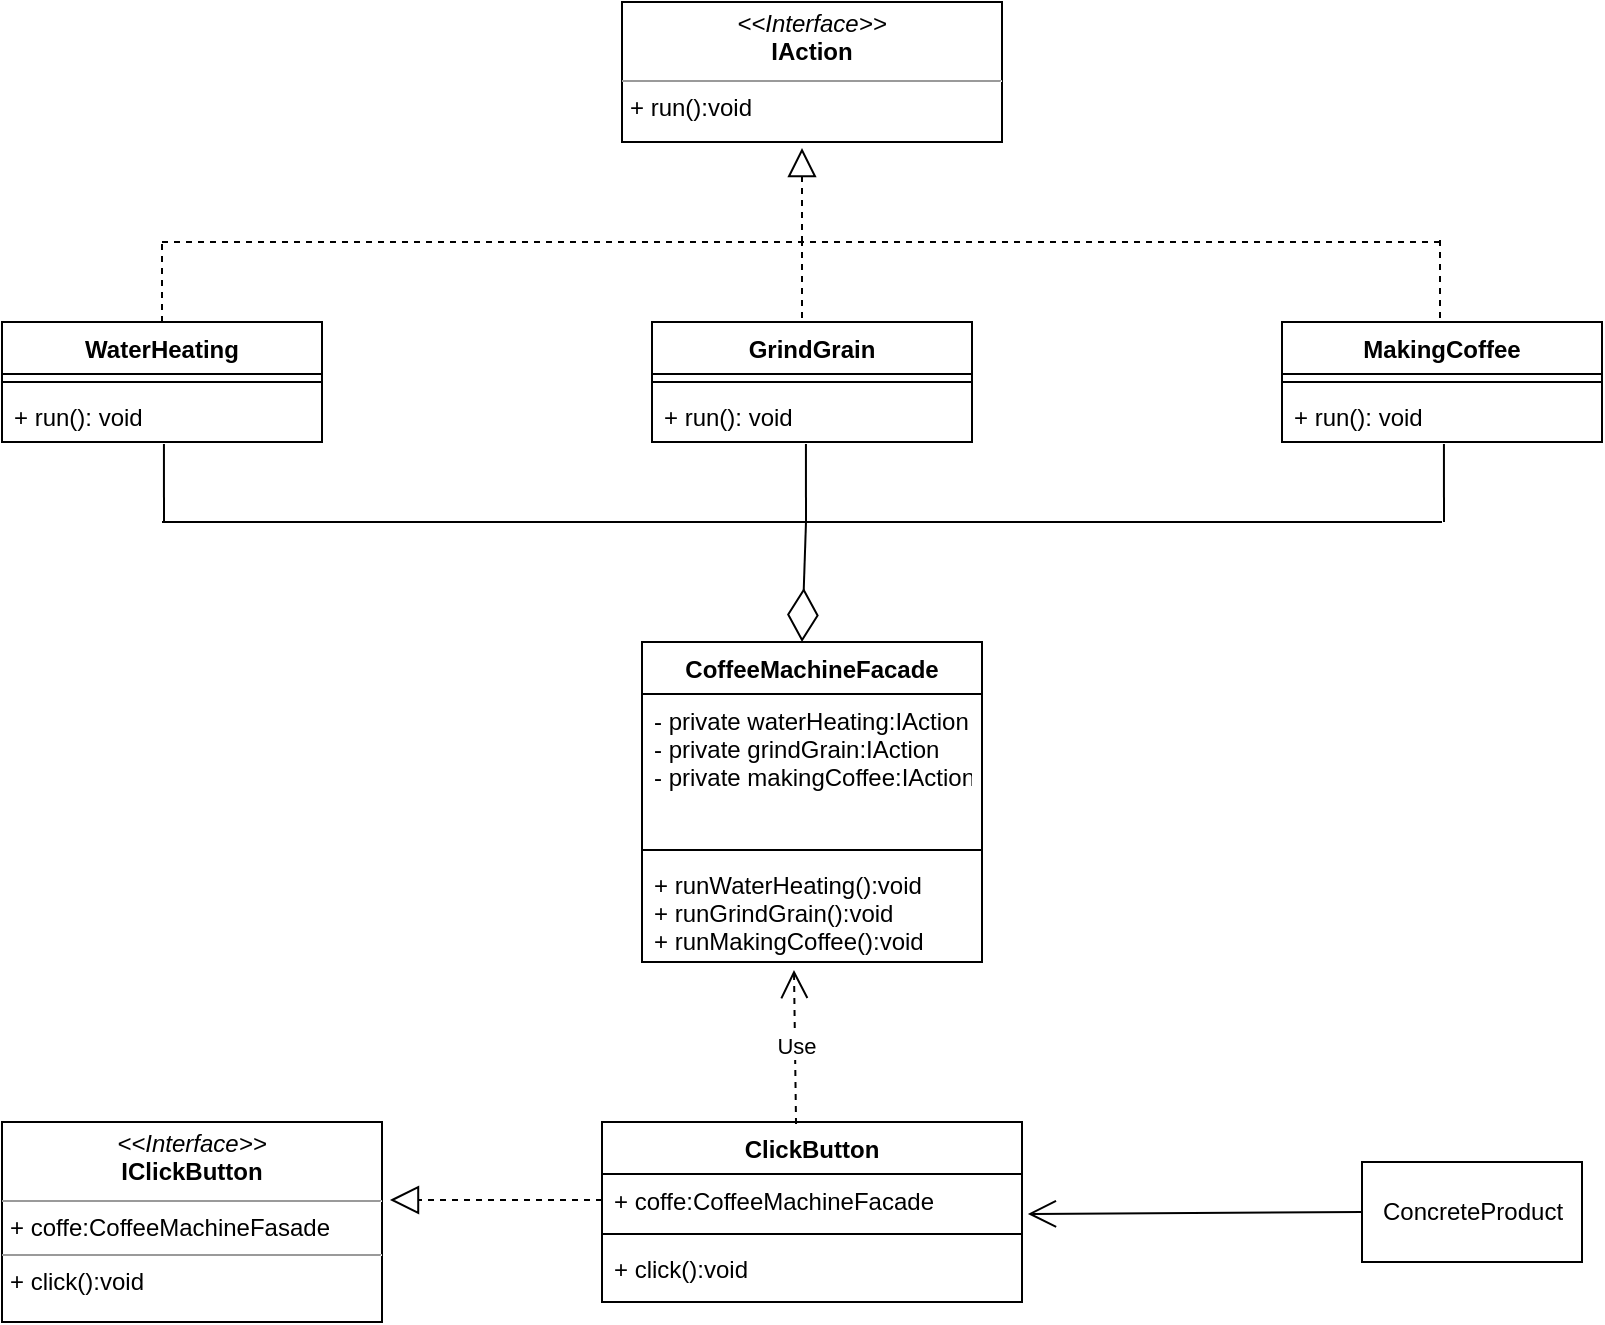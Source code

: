 <mxfile version="20.8.16" type="device"><diagram name="Страница 1" id="f8dpdzjjhAF01VX1ogu2"><mxGraphModel dx="1491" dy="708" grid="1" gridSize="10" guides="1" tooltips="1" connect="1" arrows="1" fold="1" page="1" pageScale="1" pageWidth="827" pageHeight="1169" math="0" shadow="0"><root><mxCell id="0"/><mxCell id="1" parent="0"/><mxCell id="HJsjUKxnuf0eC35BVbMH-2" value="&lt;p style=&quot;margin:0px;margin-top:4px;text-align:center;&quot;&gt;&lt;i&gt;&amp;lt;&amp;lt;Interface&amp;gt;&amp;gt;&lt;/i&gt;&lt;br&gt;&lt;b&gt;IAction&lt;/b&gt;&lt;/p&gt;&lt;hr size=&quot;1&quot;&gt;&lt;p style=&quot;margin:0px;margin-left:4px;&quot;&gt;+ run():void&lt;br&gt;&lt;/p&gt;" style="verticalAlign=top;align=left;overflow=fill;fontSize=12;fontFamily=Helvetica;html=1;" parent="1" vertex="1"><mxGeometry x="310" width="190" height="70" as="geometry"/></mxCell><mxCell id="HJsjUKxnuf0eC35BVbMH-3" value="WaterHeating" style="swimlane;fontStyle=1;align=center;verticalAlign=top;childLayout=stackLayout;horizontal=1;startSize=26;horizontalStack=0;resizeParent=1;resizeParentMax=0;resizeLast=0;collapsible=1;marginBottom=0;" parent="1" vertex="1"><mxGeometry y="160" width="160" height="60" as="geometry"/></mxCell><mxCell id="HJsjUKxnuf0eC35BVbMH-5" value="" style="line;strokeWidth=1;fillColor=none;align=left;verticalAlign=middle;spacingTop=-1;spacingLeft=3;spacingRight=3;rotatable=0;labelPosition=right;points=[];portConstraint=eastwest;strokeColor=inherit;" parent="HJsjUKxnuf0eC35BVbMH-3" vertex="1"><mxGeometry y="26" width="160" height="8" as="geometry"/></mxCell><mxCell id="HJsjUKxnuf0eC35BVbMH-6" value="+ run(): void" style="text;strokeColor=none;fillColor=none;align=left;verticalAlign=top;spacingLeft=4;spacingRight=4;overflow=hidden;rotatable=0;points=[[0,0.5],[1,0.5]];portConstraint=eastwest;" parent="HJsjUKxnuf0eC35BVbMH-3" vertex="1"><mxGeometry y="34" width="160" height="26" as="geometry"/></mxCell><mxCell id="HJsjUKxnuf0eC35BVbMH-8" value="GrindGrain" style="swimlane;fontStyle=1;align=center;verticalAlign=top;childLayout=stackLayout;horizontal=1;startSize=26;horizontalStack=0;resizeParent=1;resizeParentMax=0;resizeLast=0;collapsible=1;marginBottom=0;" parent="1" vertex="1"><mxGeometry x="325" y="160" width="160" height="60" as="geometry"/></mxCell><mxCell id="HJsjUKxnuf0eC35BVbMH-9" value="" style="line;strokeWidth=1;fillColor=none;align=left;verticalAlign=middle;spacingTop=-1;spacingLeft=3;spacingRight=3;rotatable=0;labelPosition=right;points=[];portConstraint=eastwest;strokeColor=inherit;" parent="HJsjUKxnuf0eC35BVbMH-8" vertex="1"><mxGeometry y="26" width="160" height="8" as="geometry"/></mxCell><mxCell id="HJsjUKxnuf0eC35BVbMH-10" value="+ run(): void" style="text;strokeColor=none;fillColor=none;align=left;verticalAlign=top;spacingLeft=4;spacingRight=4;overflow=hidden;rotatable=0;points=[[0,0.5],[1,0.5]];portConstraint=eastwest;" parent="HJsjUKxnuf0eC35BVbMH-8" vertex="1"><mxGeometry y="34" width="160" height="26" as="geometry"/></mxCell><mxCell id="HJsjUKxnuf0eC35BVbMH-11" value="MakingCoffee" style="swimlane;fontStyle=1;align=center;verticalAlign=top;childLayout=stackLayout;horizontal=1;startSize=26;horizontalStack=0;resizeParent=1;resizeParentMax=0;resizeLast=0;collapsible=1;marginBottom=0;" parent="1" vertex="1"><mxGeometry x="640" y="160" width="160" height="60" as="geometry"/></mxCell><mxCell id="HJsjUKxnuf0eC35BVbMH-12" value="" style="line;strokeWidth=1;fillColor=none;align=left;verticalAlign=middle;spacingTop=-1;spacingLeft=3;spacingRight=3;rotatable=0;labelPosition=right;points=[];portConstraint=eastwest;strokeColor=inherit;" parent="HJsjUKxnuf0eC35BVbMH-11" vertex="1"><mxGeometry y="26" width="160" height="8" as="geometry"/></mxCell><mxCell id="HJsjUKxnuf0eC35BVbMH-13" value="+ run(): void" style="text;strokeColor=none;fillColor=none;align=left;verticalAlign=top;spacingLeft=4;spacingRight=4;overflow=hidden;rotatable=0;points=[[0,0.5],[1,0.5]];portConstraint=eastwest;" parent="HJsjUKxnuf0eC35BVbMH-11" vertex="1"><mxGeometry y="34" width="160" height="26" as="geometry"/></mxCell><mxCell id="HJsjUKxnuf0eC35BVbMH-14" value="" style="endArrow=none;dashed=1;html=1;rounded=0;exitX=0.5;exitY=0;exitDx=0;exitDy=0;" parent="1" source="HJsjUKxnuf0eC35BVbMH-3" edge="1"><mxGeometry width="50" height="50" relative="1" as="geometry"><mxPoint x="500" y="220" as="sourcePoint"/><mxPoint x="80" y="120" as="targetPoint"/></mxGeometry></mxCell><mxCell id="HJsjUKxnuf0eC35BVbMH-15" value="" style="endArrow=none;dashed=1;html=1;rounded=0;exitX=0.5;exitY=0;exitDx=0;exitDy=0;" parent="1" edge="1"><mxGeometry width="50" height="50" relative="1" as="geometry"><mxPoint x="400" y="158" as="sourcePoint"/><mxPoint x="400" y="118" as="targetPoint"/></mxGeometry></mxCell><mxCell id="HJsjUKxnuf0eC35BVbMH-16" value="" style="endArrow=none;dashed=1;html=1;rounded=0;exitX=0.5;exitY=0;exitDx=0;exitDy=0;" parent="1" edge="1"><mxGeometry width="50" height="50" relative="1" as="geometry"><mxPoint x="719" y="158" as="sourcePoint"/><mxPoint x="719" y="118" as="targetPoint"/></mxGeometry></mxCell><mxCell id="HJsjUKxnuf0eC35BVbMH-17" value="" style="endArrow=none;dashed=1;html=1;rounded=0;" parent="1" edge="1"><mxGeometry width="50" height="50" relative="1" as="geometry"><mxPoint x="80" y="120" as="sourcePoint"/><mxPoint x="720" y="120" as="targetPoint"/></mxGeometry></mxCell><mxCell id="HJsjUKxnuf0eC35BVbMH-18" value="" style="endArrow=block;dashed=1;endFill=0;endSize=12;html=1;rounded=0;" parent="1" edge="1"><mxGeometry width="160" relative="1" as="geometry"><mxPoint x="400" y="120" as="sourcePoint"/><mxPoint x="400" y="73" as="targetPoint"/></mxGeometry></mxCell><mxCell id="HJsjUKxnuf0eC35BVbMH-23" value="CoffeeMachineFacade" style="swimlane;fontStyle=1;align=center;verticalAlign=top;childLayout=stackLayout;horizontal=1;startSize=26;horizontalStack=0;resizeParent=1;resizeParentMax=0;resizeLast=0;collapsible=1;marginBottom=0;" parent="1" vertex="1"><mxGeometry x="320" y="320" width="170" height="160" as="geometry"/></mxCell><mxCell id="HJsjUKxnuf0eC35BVbMH-24" value="- private waterHeating:IAction&#10;- private grindGrain:IAction&#10;- private makingCoffee:IAction" style="text;strokeColor=none;fillColor=none;align=left;verticalAlign=top;spacingLeft=4;spacingRight=4;overflow=hidden;rotatable=0;points=[[0,0.5],[1,0.5]];portConstraint=eastwest;" parent="HJsjUKxnuf0eC35BVbMH-23" vertex="1"><mxGeometry y="26" width="170" height="74" as="geometry"/></mxCell><mxCell id="HJsjUKxnuf0eC35BVbMH-25" value="" style="line;strokeWidth=1;fillColor=none;align=left;verticalAlign=middle;spacingTop=-1;spacingLeft=3;spacingRight=3;rotatable=0;labelPosition=right;points=[];portConstraint=eastwest;strokeColor=inherit;" parent="HJsjUKxnuf0eC35BVbMH-23" vertex="1"><mxGeometry y="100" width="170" height="8" as="geometry"/></mxCell><mxCell id="HJsjUKxnuf0eC35BVbMH-26" value="+ runWaterHeating():void&#10;+ runGrindGrain():void&#10;+ runMakingCoffee():void" style="text;strokeColor=none;fillColor=none;align=left;verticalAlign=top;spacingLeft=4;spacingRight=4;overflow=hidden;rotatable=0;points=[[0,0.5],[1,0.5]];portConstraint=eastwest;" parent="HJsjUKxnuf0eC35BVbMH-23" vertex="1"><mxGeometry y="108" width="170" height="52" as="geometry"/></mxCell><mxCell id="HJsjUKxnuf0eC35BVbMH-27" value="" style="endArrow=none;html=1;rounded=0;entryX=0.481;entryY=1.038;entryDx=0;entryDy=0;entryPerimeter=0;" parent="1" target="HJsjUKxnuf0eC35BVbMH-10" edge="1"><mxGeometry width="50" height="50" relative="1" as="geometry"><mxPoint x="402" y="260" as="sourcePoint"/><mxPoint x="550" y="310" as="targetPoint"/></mxGeometry></mxCell><mxCell id="HJsjUKxnuf0eC35BVbMH-28" value="" style="endArrow=none;html=1;rounded=0;entryX=0.481;entryY=1.038;entryDx=0;entryDy=0;entryPerimeter=0;" parent="1" edge="1"><mxGeometry width="50" height="50" relative="1" as="geometry"><mxPoint x="81" y="260" as="sourcePoint"/><mxPoint x="80.96" y="220.988" as="targetPoint"/></mxGeometry></mxCell><mxCell id="HJsjUKxnuf0eC35BVbMH-29" value="" style="endArrow=none;html=1;rounded=0;entryX=0.481;entryY=1.038;entryDx=0;entryDy=0;entryPerimeter=0;" parent="1" edge="1"><mxGeometry width="50" height="50" relative="1" as="geometry"><mxPoint x="721" y="260" as="sourcePoint"/><mxPoint x="720.96" y="220.988" as="targetPoint"/></mxGeometry></mxCell><mxCell id="HJsjUKxnuf0eC35BVbMH-30" value="" style="endArrow=none;html=1;rounded=0;" parent="1" edge="1"><mxGeometry width="50" height="50" relative="1" as="geometry"><mxPoint x="80" y="260" as="sourcePoint"/><mxPoint x="720" y="260" as="targetPoint"/></mxGeometry></mxCell><mxCell id="HJsjUKxnuf0eC35BVbMH-31" value="" style="endArrow=diamondThin;endFill=0;endSize=24;html=1;rounded=0;" parent="1" edge="1"><mxGeometry width="160" relative="1" as="geometry"><mxPoint x="402" y="260" as="sourcePoint"/><mxPoint x="400" y="320" as="targetPoint"/></mxGeometry></mxCell><mxCell id="HJsjUKxnuf0eC35BVbMH-33" value="&lt;p style=&quot;margin:0px;margin-top:4px;text-align:center;&quot;&gt;&lt;i&gt;&amp;lt;&amp;lt;Interface&amp;gt;&amp;gt;&lt;/i&gt;&lt;br&gt;&lt;b&gt;IClickButton&lt;/b&gt;&lt;/p&gt;&lt;hr size=&quot;1&quot;&gt;&lt;p style=&quot;margin:0px;margin-left:4px;&quot;&gt;+ coffe:CoffeeMachineFasade&lt;br&gt;&lt;/p&gt;&lt;hr size=&quot;1&quot;&gt;&lt;p style=&quot;margin:0px;margin-left:4px;&quot;&gt;+ click():void&lt;br&gt;&lt;/p&gt;" style="verticalAlign=top;align=left;overflow=fill;fontSize=12;fontFamily=Helvetica;html=1;" parent="1" vertex="1"><mxGeometry y="560" width="190" height="100" as="geometry"/></mxCell><mxCell id="HJsjUKxnuf0eC35BVbMH-34" value="ClickButton" style="swimlane;fontStyle=1;align=center;verticalAlign=top;childLayout=stackLayout;horizontal=1;startSize=26;horizontalStack=0;resizeParent=1;resizeParentMax=0;resizeLast=0;collapsible=1;marginBottom=0;" parent="1" vertex="1"><mxGeometry x="300" y="560" width="210" height="90" as="geometry"/></mxCell><mxCell id="HJsjUKxnuf0eC35BVbMH-35" value="+ coffe:CoffeeMachineFacade" style="text;strokeColor=none;fillColor=none;align=left;verticalAlign=top;spacingLeft=4;spacingRight=4;overflow=hidden;rotatable=0;points=[[0,0.5],[1,0.5]];portConstraint=eastwest;" parent="HJsjUKxnuf0eC35BVbMH-34" vertex="1"><mxGeometry y="26" width="210" height="26" as="geometry"/></mxCell><mxCell id="HJsjUKxnuf0eC35BVbMH-36" value="" style="line;strokeWidth=1;fillColor=none;align=left;verticalAlign=middle;spacingTop=-1;spacingLeft=3;spacingRight=3;rotatable=0;labelPosition=right;points=[];portConstraint=eastwest;strokeColor=inherit;" parent="HJsjUKxnuf0eC35BVbMH-34" vertex="1"><mxGeometry y="52" width="210" height="8" as="geometry"/></mxCell><mxCell id="HJsjUKxnuf0eC35BVbMH-37" value="+ click():void" style="text;strokeColor=none;fillColor=none;align=left;verticalAlign=top;spacingLeft=4;spacingRight=4;overflow=hidden;rotatable=0;points=[[0,0.5],[1,0.5]];portConstraint=eastwest;" parent="HJsjUKxnuf0eC35BVbMH-34" vertex="1"><mxGeometry y="60" width="210" height="30" as="geometry"/></mxCell><mxCell id="HJsjUKxnuf0eC35BVbMH-38" value="" style="endArrow=block;dashed=1;endFill=0;endSize=12;html=1;rounded=0;exitX=0;exitY=0.5;exitDx=0;exitDy=0;entryX=1.021;entryY=0.39;entryDx=0;entryDy=0;entryPerimeter=0;" parent="1" source="HJsjUKxnuf0eC35BVbMH-35" target="HJsjUKxnuf0eC35BVbMH-33" edge="1"><mxGeometry width="160" relative="1" as="geometry"><mxPoint x="450" y="530" as="sourcePoint"/><mxPoint x="610" y="530" as="targetPoint"/></mxGeometry></mxCell><mxCell id="HJsjUKxnuf0eC35BVbMH-39" value="Use" style="endArrow=open;endSize=12;dashed=1;html=1;rounded=0;exitX=0.462;exitY=0.011;exitDx=0;exitDy=0;exitPerimeter=0;entryX=0.447;entryY=1.077;entryDx=0;entryDy=0;entryPerimeter=0;" parent="1" source="HJsjUKxnuf0eC35BVbMH-34" target="HJsjUKxnuf0eC35BVbMH-26" edge="1"><mxGeometry width="160" relative="1" as="geometry"><mxPoint x="450" y="530" as="sourcePoint"/><mxPoint x="610" y="530" as="targetPoint"/></mxGeometry></mxCell><mxCell id="HJsjUKxnuf0eC35BVbMH-40" value="ConcreteProduct" style="html=1;" parent="1" vertex="1"><mxGeometry x="680" y="580" width="110" height="50" as="geometry"/></mxCell><mxCell id="HJsjUKxnuf0eC35BVbMH-41" value="" style="endArrow=open;endFill=1;endSize=12;html=1;rounded=0;exitX=0;exitY=0.5;exitDx=0;exitDy=0;entryX=1.014;entryY=0.769;entryDx=0;entryDy=0;entryPerimeter=0;" parent="1" source="HJsjUKxnuf0eC35BVbMH-40" target="HJsjUKxnuf0eC35BVbMH-35" edge="1"><mxGeometry width="160" relative="1" as="geometry"><mxPoint x="450" y="580" as="sourcePoint"/><mxPoint x="610" y="580" as="targetPoint"/></mxGeometry></mxCell></root></mxGraphModel></diagram></mxfile>